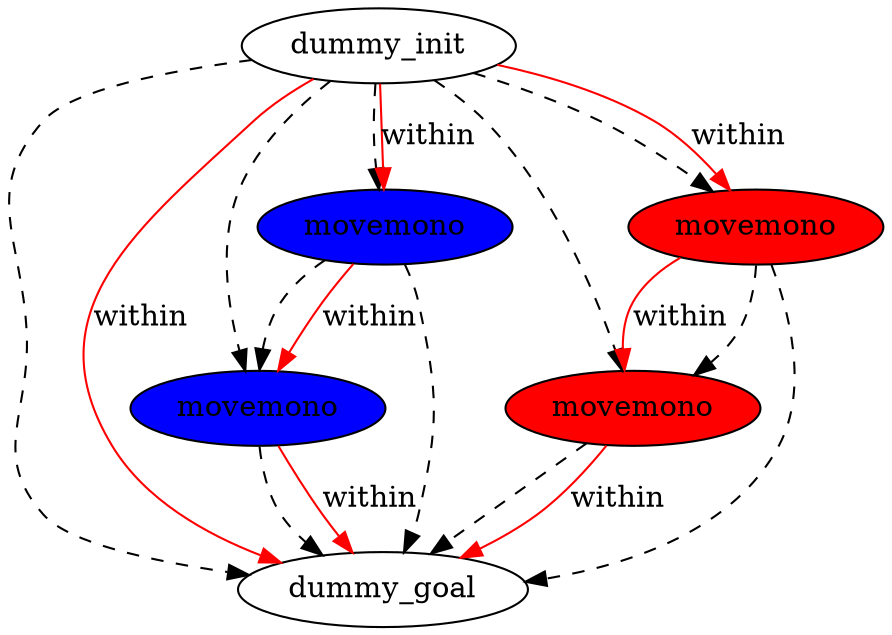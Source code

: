 digraph {
	"82896f5d-898f-591d-d445-6bb011bcdf67" [label=dummy_init fillcolor=white style=filled]
	"daeb2f8c-df5b-a827-9d97-ec6017c5b05e" [label=dummy_goal fillcolor=white style=filled]
	"aea42d2f-5586-c567-7730-f9cfcd1e46fc" [label=movemono fillcolor=blue style=filled]
	"d13cfb10-4775-33ef-1d5a-ca016b1c8841" [label=movemono fillcolor=red style=filled]
	"372d4123-a242-b3a9-64f9-e8f8cdafed87" [label=movemono fillcolor=red style=filled]
	"13f167f8-faaf-18d0-07ed-f0b1d0517278" [label=movemono fillcolor=blue style=filled]
	"82896f5d-898f-591d-d445-6bb011bcdf67" -> "372d4123-a242-b3a9-64f9-e8f8cdafed87" [color=black style=dashed]
	"82896f5d-898f-591d-d445-6bb011bcdf67" -> "13f167f8-faaf-18d0-07ed-f0b1d0517278" [color=black style=dashed]
	"13f167f8-faaf-18d0-07ed-f0b1d0517278" -> "daeb2f8c-df5b-a827-9d97-ec6017c5b05e" [color=black style=dashed]
	"372d4123-a242-b3a9-64f9-e8f8cdafed87" -> "daeb2f8c-df5b-a827-9d97-ec6017c5b05e" [color=black style=dashed]
	"82896f5d-898f-591d-d445-6bb011bcdf67" -> "daeb2f8c-df5b-a827-9d97-ec6017c5b05e" [color=black style=dashed]
	"82896f5d-898f-591d-d445-6bb011bcdf67" -> "d13cfb10-4775-33ef-1d5a-ca016b1c8841" [color=black style=dashed]
	"d13cfb10-4775-33ef-1d5a-ca016b1c8841" -> "daeb2f8c-df5b-a827-9d97-ec6017c5b05e" [color=black style=dashed]
	"13f167f8-faaf-18d0-07ed-f0b1d0517278" -> "aea42d2f-5586-c567-7730-f9cfcd1e46fc" [color=black style=dashed]
	"372d4123-a242-b3a9-64f9-e8f8cdafed87" -> "d13cfb10-4775-33ef-1d5a-ca016b1c8841" [color=black style=dashed]
	"aea42d2f-5586-c567-7730-f9cfcd1e46fc" -> "daeb2f8c-df5b-a827-9d97-ec6017c5b05e" [color=black style=dashed]
	"82896f5d-898f-591d-d445-6bb011bcdf67" -> "aea42d2f-5586-c567-7730-f9cfcd1e46fc" [color=black style=dashed]
	"d13cfb10-4775-33ef-1d5a-ca016b1c8841" -> "daeb2f8c-df5b-a827-9d97-ec6017c5b05e" [label=within color=red]
	"82896f5d-898f-591d-d445-6bb011bcdf67" -> "372d4123-a242-b3a9-64f9-e8f8cdafed87" [label=within color=red]
	"aea42d2f-5586-c567-7730-f9cfcd1e46fc" -> "daeb2f8c-df5b-a827-9d97-ec6017c5b05e" [label=within color=red]
	"372d4123-a242-b3a9-64f9-e8f8cdafed87" -> "d13cfb10-4775-33ef-1d5a-ca016b1c8841" [label=within color=red]
	"13f167f8-faaf-18d0-07ed-f0b1d0517278" -> "aea42d2f-5586-c567-7730-f9cfcd1e46fc" [label=within color=red]
	"82896f5d-898f-591d-d445-6bb011bcdf67" -> "daeb2f8c-df5b-a827-9d97-ec6017c5b05e" [label=within color=red]
	"82896f5d-898f-591d-d445-6bb011bcdf67" -> "13f167f8-faaf-18d0-07ed-f0b1d0517278" [label=within color=red]
}
